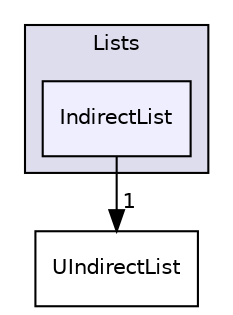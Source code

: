 digraph "src/OpenFOAM/containers/Lists/IndirectList" {
  bgcolor=transparent;
  compound=true
  node [ fontsize="10", fontname="Helvetica"];
  edge [ labelfontsize="10", labelfontname="Helvetica"];
  subgraph clusterdir_f87fe3b02e96c330e8a853ff310f1666 {
    graph [ bgcolor="#ddddee", pencolor="black", label="Lists" fontname="Helvetica", fontsize="10", URL="dir_f87fe3b02e96c330e8a853ff310f1666.html"]
  dir_e4fa142790fcc815622c473441ac425a [shape=box, label="IndirectList", style="filled", fillcolor="#eeeeff", pencolor="black", URL="dir_e4fa142790fcc815622c473441ac425a.html"];
  }
  dir_20e25a70ecfa9f1a06c29a5c198d4196 [shape=box label="UIndirectList" URL="dir_20e25a70ecfa9f1a06c29a5c198d4196.html"];
  dir_e4fa142790fcc815622c473441ac425a->dir_20e25a70ecfa9f1a06c29a5c198d4196 [headlabel="1", labeldistance=1.5 headhref="dir_001941_001949.html"];
}
